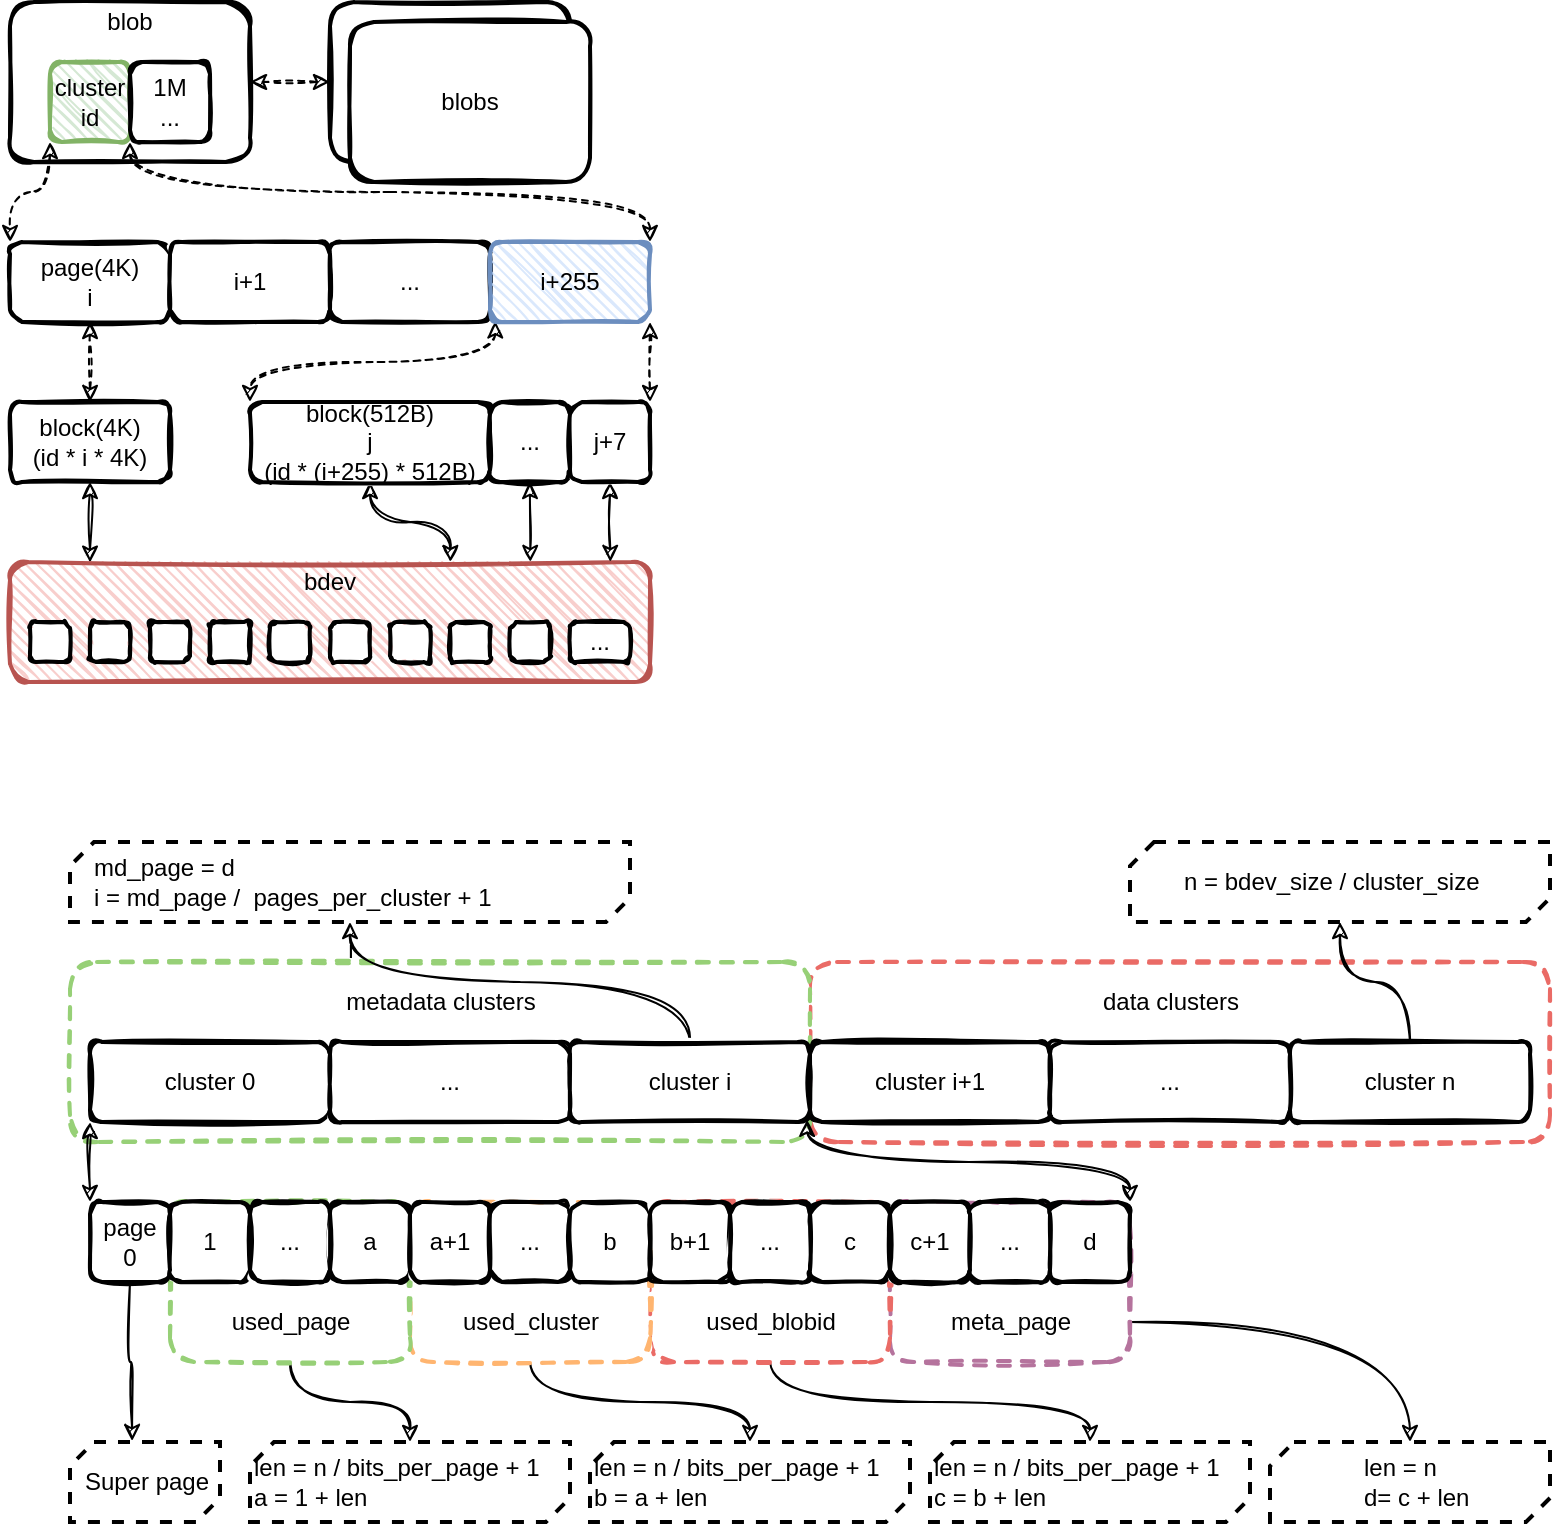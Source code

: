 <mxfile version="14.8.5" type="github" pages="3">
  <diagram id="HMUfEcPvsCLcHgVx3CYw" name="blobstore">
    <mxGraphModel dx="1185" dy="770" grid="1" gridSize="10" guides="1" tooltips="1" connect="1" arrows="1" fold="1" page="1" pageScale="1" pageWidth="827" pageHeight="1169" math="0" shadow="0">
      <root>
        <mxCell id="0" />
        <mxCell id="1" parent="0" />
        <mxCell id="Uh_ZIttiFILdBuIlEJJW-21" style="edgeStyle=orthogonalEdgeStyle;curved=1;rounded=0;sketch=1;orthogonalLoop=1;jettySize=auto;html=1;entryX=0.5;entryY=0;entryDx=0;entryDy=0;entryPerimeter=0;startArrow=none;startFill=0;exitX=1;exitY=0.75;exitDx=0;exitDy=0;" edge="1" parent="1" source="6Unt2uhk5CP6XBJUHgeK-4" target="Uh_ZIttiFILdBuIlEJJW-19">
          <mxGeometry relative="1" as="geometry" />
        </mxCell>
        <mxCell id="6Unt2uhk5CP6XBJUHgeK-4" value="" style="rounded=1;whiteSpace=wrap;html=1;strokeWidth=2;fillWeight=1;hachureGap=4;hachureAngle=45;sketch=1;dashed=1;strokeColor=#B5739D;" vertex="1" parent="1">
          <mxGeometry x="480" y="640" width="120" height="80" as="geometry" />
        </mxCell>
        <mxCell id="Uh_ZIttiFILdBuIlEJJW-18" style="edgeStyle=orthogonalEdgeStyle;curved=1;rounded=0;sketch=1;orthogonalLoop=1;jettySize=auto;html=1;entryX=0.5;entryY=0;entryDx=0;entryDy=0;entryPerimeter=0;startArrow=none;startFill=0;exitX=0.5;exitY=1;exitDx=0;exitDy=0;" edge="1" parent="1" source="6Unt2uhk5CP6XBJUHgeK-3" target="Uh_ZIttiFILdBuIlEJJW-16">
          <mxGeometry relative="1" as="geometry" />
        </mxCell>
        <mxCell id="6Unt2uhk5CP6XBJUHgeK-3" value="" style="rounded=1;whiteSpace=wrap;html=1;strokeWidth=2;fillWeight=1;hachureGap=4;hachureAngle=45;sketch=1;dashed=1;strokeColor=#EA6B66;" vertex="1" parent="1">
          <mxGeometry x="360" y="640" width="120" height="80" as="geometry" />
        </mxCell>
        <mxCell id="Uh_ZIttiFILdBuIlEJJW-15" style="edgeStyle=orthogonalEdgeStyle;curved=1;rounded=0;sketch=1;orthogonalLoop=1;jettySize=auto;html=1;entryX=0.5;entryY=0;entryDx=0;entryDy=0;entryPerimeter=0;startArrow=none;startFill=0;" edge="1" parent="1" source="6Unt2uhk5CP6XBJUHgeK-2" target="Uh_ZIttiFILdBuIlEJJW-13">
          <mxGeometry relative="1" as="geometry" />
        </mxCell>
        <mxCell id="6Unt2uhk5CP6XBJUHgeK-2" value="" style="rounded=1;whiteSpace=wrap;html=1;strokeWidth=2;fillWeight=1;hachureGap=4;hachureAngle=45;sketch=1;dashed=1;strokeColor=#FFB570;" vertex="1" parent="1">
          <mxGeometry x="240" y="640" width="120" height="80" as="geometry" />
        </mxCell>
        <mxCell id="Uh_ZIttiFILdBuIlEJJW-12" style="edgeStyle=orthogonalEdgeStyle;curved=1;rounded=0;sketch=1;orthogonalLoop=1;jettySize=auto;html=1;entryX=0.5;entryY=0;entryDx=0;entryDy=0;entryPerimeter=0;startArrow=none;startFill=0;" edge="1" parent="1" source="6Unt2uhk5CP6XBJUHgeK-1" target="Uh_ZIttiFILdBuIlEJJW-10">
          <mxGeometry relative="1" as="geometry" />
        </mxCell>
        <mxCell id="6Unt2uhk5CP6XBJUHgeK-1" value="" style="rounded=1;whiteSpace=wrap;html=1;strokeWidth=2;fillWeight=1;hachureGap=4;hachureAngle=45;sketch=1;dashed=1;strokeColor=#97D077;" vertex="1" parent="1">
          <mxGeometry x="120" y="640" width="120" height="80" as="geometry" />
        </mxCell>
        <mxCell id="L-JeNa4OgQUWgZ7uCy0m-9" value="" style="rounded=1;whiteSpace=wrap;html=1;strokeWidth=2;fillWeight=1;hachureGap=4;hachureAngle=45;sketch=1;dashed=1;strokeColor=#EA6B66;" vertex="1" parent="1">
          <mxGeometry x="440" y="520" width="370" height="90" as="geometry" />
        </mxCell>
        <mxCell id="L-JeNa4OgQUWgZ7uCy0m-8" value="" style="rounded=1;whiteSpace=wrap;html=1;strokeWidth=2;fillWeight=1;hachureGap=4;hachureAngle=45;sketch=1;dashed=1;strokeColor=#97D077;" vertex="1" parent="1">
          <mxGeometry x="70" y="520" width="370" height="90" as="geometry" />
        </mxCell>
        <mxCell id="opUjCVgP9MgVqrXwYfAH-7" style="edgeStyle=orthogonalEdgeStyle;curved=1;rounded=0;sketch=1;orthogonalLoop=1;jettySize=auto;html=1;entryX=0;entryY=0.5;entryDx=0;entryDy=0;dashed=1;startArrow=classic;startFill=1;" edge="1" parent="1" source="yjkvnuQAUtMfFMIKTsWW-1" target="opUjCVgP9MgVqrXwYfAH-2">
          <mxGeometry relative="1" as="geometry" />
        </mxCell>
        <mxCell id="yjkvnuQAUtMfFMIKTsWW-1" value="" style="rounded=1;whiteSpace=wrap;html=1;strokeWidth=2;fillWeight=4;hachureGap=8;hachureAngle=45;sketch=1;fillColor=#FFFFFF;" vertex="1" parent="1">
          <mxGeometry x="40" y="40" width="120" height="80" as="geometry" />
        </mxCell>
        <UserObject label="blob" placeholders="1" name="Variable" id="opUjCVgP9MgVqrXwYfAH-1">
          <mxCell style="text;html=1;strokeColor=none;fillColor=none;align=center;verticalAlign=middle;whiteSpace=wrap;overflow=hidden;fillWeight=1;hachureGap=4;" vertex="1" parent="1">
            <mxGeometry x="75" y="40" width="50" height="20" as="geometry" />
          </mxCell>
        </UserObject>
        <mxCell id="opUjCVgP9MgVqrXwYfAH-2" value="" style="rounded=1;whiteSpace=wrap;html=1;strokeWidth=2;fillWeight=4;hachureGap=8;hachureAngle=45;sketch=1;fillColor=#FFFFFF;" vertex="1" parent="1">
          <mxGeometry x="200" y="40" width="120" height="80" as="geometry" />
        </mxCell>
        <mxCell id="opUjCVgP9MgVqrXwYfAH-3" value="blobs" style="rounded=1;whiteSpace=wrap;html=1;strokeWidth=2;fillWeight=4;hachureGap=8;hachureAngle=45;sketch=1;fillColor=#FFFFFF;" vertex="1" parent="1">
          <mxGeometry x="210" y="50" width="120" height="80" as="geometry" />
        </mxCell>
        <mxCell id="opUjCVgP9MgVqrXwYfAH-14" style="edgeStyle=orthogonalEdgeStyle;curved=1;rounded=0;sketch=1;orthogonalLoop=1;jettySize=auto;html=1;exitX=0;exitY=1;exitDx=0;exitDy=0;entryX=0;entryY=0;entryDx=0;entryDy=0;dashed=1;startArrow=classic;startFill=1;" edge="1" parent="1" source="opUjCVgP9MgVqrXwYfAH-5" target="opUjCVgP9MgVqrXwYfAH-9">
          <mxGeometry relative="1" as="geometry" />
        </mxCell>
        <mxCell id="opUjCVgP9MgVqrXwYfAH-15" style="edgeStyle=orthogonalEdgeStyle;curved=1;rounded=0;sketch=1;orthogonalLoop=1;jettySize=auto;html=1;entryX=1;entryY=0;entryDx=0;entryDy=0;dashed=1;startArrow=classic;startFill=1;exitX=0;exitY=1;exitDx=0;exitDy=0;" edge="1" parent="1" source="opUjCVgP9MgVqrXwYfAH-6" target="opUjCVgP9MgVqrXwYfAH-13">
          <mxGeometry relative="1" as="geometry" />
        </mxCell>
        <mxCell id="opUjCVgP9MgVqrXwYfAH-5" value="cluster&lt;br&gt;id" style="rounded=1;whiteSpace=wrap;html=1;strokeWidth=2;fillWeight=1;hachureGap=4;hachureAngle=45;sketch=1;fillColor=#d5e8d4;strokeColor=#82b366;" vertex="1" parent="1">
          <mxGeometry x="60" y="70" width="40" height="40" as="geometry" />
        </mxCell>
        <mxCell id="opUjCVgP9MgVqrXwYfAH-6" value="1M&lt;br&gt;..." style="rounded=1;whiteSpace=wrap;html=1;strokeWidth=2;fillWeight=4;hachureGap=8;hachureAngle=45;sketch=1;fillColor=#FFFFFF;" vertex="1" parent="1">
          <mxGeometry x="100" y="70" width="40" height="40" as="geometry" />
        </mxCell>
        <mxCell id="opUjCVgP9MgVqrXwYfAH-17" style="edgeStyle=orthogonalEdgeStyle;curved=1;rounded=0;sketch=1;orthogonalLoop=1;jettySize=auto;html=1;entryX=0.5;entryY=0;entryDx=0;entryDy=0;dashed=1;startArrow=classic;startFill=1;" edge="1" parent="1" source="opUjCVgP9MgVqrXwYfAH-9" target="opUjCVgP9MgVqrXwYfAH-16">
          <mxGeometry relative="1" as="geometry" />
        </mxCell>
        <mxCell id="opUjCVgP9MgVqrXwYfAH-9" value="page(4K)&lt;br&gt;i" style="rounded=1;whiteSpace=wrap;html=1;strokeWidth=2;fillWeight=4;hachureGap=8;hachureAngle=45;sketch=1;fillColor=#FFFFFF;" vertex="1" parent="1">
          <mxGeometry x="40" y="160" width="80" height="40" as="geometry" />
        </mxCell>
        <mxCell id="opUjCVgP9MgVqrXwYfAH-11" value="i+1" style="rounded=1;whiteSpace=wrap;html=1;strokeWidth=2;fillWeight=4;hachureGap=8;hachureAngle=45;sketch=1;fillColor=#FFFFFF;" vertex="1" parent="1">
          <mxGeometry x="120" y="160" width="80" height="40" as="geometry" />
        </mxCell>
        <mxCell id="opUjCVgP9MgVqrXwYfAH-12" value="..." style="rounded=1;whiteSpace=wrap;html=1;strokeWidth=2;fillWeight=4;hachureGap=8;hachureAngle=45;sketch=1;fillColor=#FFFFFF;" vertex="1" parent="1">
          <mxGeometry x="200" y="160" width="80" height="40" as="geometry" />
        </mxCell>
        <mxCell id="opUjCVgP9MgVqrXwYfAH-43" style="edgeStyle=orthogonalEdgeStyle;curved=1;rounded=0;sketch=1;orthogonalLoop=1;jettySize=auto;html=1;entryX=0;entryY=0;entryDx=0;entryDy=0;startArrow=classic;startFill=1;exitX=0.033;exitY=0.992;exitDx=0;exitDy=0;exitPerimeter=0;dashed=1;" edge="1" parent="1" source="opUjCVgP9MgVqrXwYfAH-13" target="opUjCVgP9MgVqrXwYfAH-39">
          <mxGeometry relative="1" as="geometry" />
        </mxCell>
        <mxCell id="opUjCVgP9MgVqrXwYfAH-44" style="edgeStyle=orthogonalEdgeStyle;curved=1;rounded=0;sketch=1;orthogonalLoop=1;jettySize=auto;html=1;entryX=1;entryY=0;entryDx=0;entryDy=0;dashed=1;startArrow=classic;startFill=1;exitX=1;exitY=1;exitDx=0;exitDy=0;" edge="1" parent="1" source="opUjCVgP9MgVqrXwYfAH-13" target="opUjCVgP9MgVqrXwYfAH-42">
          <mxGeometry relative="1" as="geometry" />
        </mxCell>
        <mxCell id="opUjCVgP9MgVqrXwYfAH-13" value="i+255" style="rounded=1;whiteSpace=wrap;html=1;strokeWidth=2;fillWeight=1;hachureGap=4;hachureAngle=45;sketch=1;fillColor=#dae8fc;strokeColor=#6c8ebf;" vertex="1" parent="1">
          <mxGeometry x="280" y="160" width="80" height="40" as="geometry" />
        </mxCell>
        <mxCell id="opUjCVgP9MgVqrXwYfAH-38" style="edgeStyle=orthogonalEdgeStyle;curved=1;rounded=0;sketch=1;orthogonalLoop=1;jettySize=auto;html=1;entryX=0.125;entryY=0.006;entryDx=0;entryDy=0;entryPerimeter=0;startArrow=classic;startFill=1;" edge="1" parent="1" source="opUjCVgP9MgVqrXwYfAH-16" target="opUjCVgP9MgVqrXwYfAH-21">
          <mxGeometry relative="1" as="geometry" />
        </mxCell>
        <mxCell id="opUjCVgP9MgVqrXwYfAH-16" value="block(4K)&lt;br&gt;(id * i * 4K)" style="rounded=1;whiteSpace=wrap;html=1;strokeWidth=2;fillWeight=4;hachureGap=8;hachureAngle=45;sketch=1;fillColor=#FFFFFF;" vertex="1" parent="1">
          <mxGeometry x="40" y="240" width="80" height="40" as="geometry" />
        </mxCell>
        <mxCell id="opUjCVgP9MgVqrXwYfAH-21" value="" style="rounded=1;whiteSpace=wrap;html=1;strokeWidth=2;fillWeight=1;hachureGap=4;hachureAngle=45;sketch=1;fillColor=#f8cecc;strokeColor=#b85450;" vertex="1" parent="1">
          <mxGeometry x="40" y="320" width="320" height="60" as="geometry" />
        </mxCell>
        <mxCell id="opUjCVgP9MgVqrXwYfAH-22" value="" style="rounded=1;whiteSpace=wrap;html=1;strokeWidth=2;fillWeight=4;hachureGap=8;hachureAngle=45;sketch=1;fillColor=#FFFFFF;" vertex="1" parent="1">
          <mxGeometry x="50" y="350" width="20" height="20" as="geometry" />
        </mxCell>
        <mxCell id="opUjCVgP9MgVqrXwYfAH-28" value="" style="rounded=1;whiteSpace=wrap;html=1;strokeWidth=2;fillWeight=4;hachureGap=8;hachureAngle=45;sketch=1;fillColor=#FFFFFF;" vertex="1" parent="1">
          <mxGeometry x="80" y="350" width="20" height="20" as="geometry" />
        </mxCell>
        <mxCell id="opUjCVgP9MgVqrXwYfAH-29" value="" style="rounded=1;whiteSpace=wrap;html=1;strokeWidth=2;fillWeight=4;hachureGap=8;hachureAngle=45;sketch=1;fillColor=#FFFFFF;" vertex="1" parent="1">
          <mxGeometry x="110" y="350" width="20" height="20" as="geometry" />
        </mxCell>
        <mxCell id="opUjCVgP9MgVqrXwYfAH-30" value="" style="rounded=1;whiteSpace=wrap;html=1;strokeWidth=2;fillWeight=4;hachureGap=8;hachureAngle=45;sketch=1;fillColor=#FFFFFF;" vertex="1" parent="1">
          <mxGeometry x="140" y="350" width="20" height="20" as="geometry" />
        </mxCell>
        <mxCell id="opUjCVgP9MgVqrXwYfAH-31" value="" style="rounded=1;whiteSpace=wrap;html=1;strokeWidth=2;fillWeight=4;hachureGap=8;hachureAngle=45;sketch=1;fillColor=#FFFFFF;" vertex="1" parent="1">
          <mxGeometry x="170" y="350" width="20" height="20" as="geometry" />
        </mxCell>
        <mxCell id="opUjCVgP9MgVqrXwYfAH-32" value="" style="rounded=1;whiteSpace=wrap;html=1;strokeWidth=2;fillWeight=4;hachureGap=8;hachureAngle=45;sketch=1;fillColor=#FFFFFF;" vertex="1" parent="1">
          <mxGeometry x="200" y="350" width="20" height="20" as="geometry" />
        </mxCell>
        <mxCell id="opUjCVgP9MgVqrXwYfAH-33" value="" style="rounded=1;whiteSpace=wrap;html=1;strokeWidth=2;fillWeight=4;hachureGap=8;hachureAngle=45;sketch=1;fillColor=#FFFFFF;" vertex="1" parent="1">
          <mxGeometry x="230" y="350" width="20" height="20" as="geometry" />
        </mxCell>
        <mxCell id="opUjCVgP9MgVqrXwYfAH-34" value="" style="rounded=1;whiteSpace=wrap;html=1;strokeWidth=2;fillWeight=4;hachureGap=8;hachureAngle=45;sketch=1;fillColor=#FFFFFF;" vertex="1" parent="1">
          <mxGeometry x="260" y="350" width="20" height="20" as="geometry" />
        </mxCell>
        <mxCell id="opUjCVgP9MgVqrXwYfAH-35" value="" style="rounded=1;whiteSpace=wrap;html=1;strokeWidth=2;fillWeight=4;hachureGap=8;hachureAngle=45;sketch=1;fillColor=#FFFFFF;" vertex="1" parent="1">
          <mxGeometry x="290" y="350" width="20" height="20" as="geometry" />
        </mxCell>
        <mxCell id="opUjCVgP9MgVqrXwYfAH-36" value="..." style="rounded=1;whiteSpace=wrap;html=1;strokeWidth=2;fillWeight=4;hachureGap=8;hachureAngle=45;sketch=1;fillColor=#FFFFFF;" vertex="1" parent="1">
          <mxGeometry x="320" y="350" width="30" height="20" as="geometry" />
        </mxCell>
        <UserObject label="bdev" placeholders="1" name="Variable" id="opUjCVgP9MgVqrXwYfAH-37">
          <mxCell style="text;html=1;strokeColor=none;fillColor=none;align=center;verticalAlign=middle;whiteSpace=wrap;overflow=hidden;dashed=1;fillWeight=1;hachureGap=4;" vertex="1" parent="1">
            <mxGeometry x="160" y="320" width="80" height="20" as="geometry" />
          </mxCell>
        </UserObject>
        <mxCell id="opUjCVgP9MgVqrXwYfAH-45" style="edgeStyle=orthogonalEdgeStyle;curved=1;rounded=0;sketch=1;orthogonalLoop=1;jettySize=auto;html=1;entryX=0.688;entryY=0;entryDx=0;entryDy=0;entryPerimeter=0;startArrow=classic;startFill=1;" edge="1" parent="1" source="opUjCVgP9MgVqrXwYfAH-39" target="opUjCVgP9MgVqrXwYfAH-21">
          <mxGeometry relative="1" as="geometry" />
        </mxCell>
        <mxCell id="opUjCVgP9MgVqrXwYfAH-39" value="block(512B)&lt;br&gt;j&lt;br&gt;(id * (i+255) * 512B)" style="rounded=1;whiteSpace=wrap;html=1;strokeWidth=2;fillWeight=4;hachureGap=8;hachureAngle=45;sketch=1;fillColor=#FFFFFF;" vertex="1" parent="1">
          <mxGeometry x="160" y="240" width="120" height="40" as="geometry" />
        </mxCell>
        <mxCell id="opUjCVgP9MgVqrXwYfAH-46" style="edgeStyle=orthogonalEdgeStyle;curved=1;rounded=0;sketch=1;orthogonalLoop=1;jettySize=auto;html=1;entryX=0.813;entryY=0;entryDx=0;entryDy=0;entryPerimeter=0;startArrow=classic;startFill=1;" edge="1" parent="1" source="opUjCVgP9MgVqrXwYfAH-41" target="opUjCVgP9MgVqrXwYfAH-21">
          <mxGeometry relative="1" as="geometry" />
        </mxCell>
        <mxCell id="opUjCVgP9MgVqrXwYfAH-41" value="..." style="rounded=1;whiteSpace=wrap;html=1;strokeWidth=2;fillWeight=4;hachureGap=8;hachureAngle=45;sketch=1;fillColor=#FFFFFF;" vertex="1" parent="1">
          <mxGeometry x="280" y="240" width="40" height="40" as="geometry" />
        </mxCell>
        <mxCell id="opUjCVgP9MgVqrXwYfAH-47" style="edgeStyle=orthogonalEdgeStyle;curved=1;rounded=0;sketch=1;orthogonalLoop=1;jettySize=auto;html=1;entryX=0.938;entryY=0;entryDx=0;entryDy=0;entryPerimeter=0;startArrow=classic;startFill=1;" edge="1" parent="1" source="opUjCVgP9MgVqrXwYfAH-42" target="opUjCVgP9MgVqrXwYfAH-21">
          <mxGeometry relative="1" as="geometry" />
        </mxCell>
        <mxCell id="opUjCVgP9MgVqrXwYfAH-42" value="j+7" style="rounded=1;whiteSpace=wrap;html=1;strokeWidth=2;fillWeight=4;hachureGap=8;hachureAngle=45;sketch=1;fillColor=#FFFFFF;" vertex="1" parent="1">
          <mxGeometry x="320" y="240" width="40" height="40" as="geometry" />
        </mxCell>
        <mxCell id="L-JeNa4OgQUWgZ7uCy0m-1" value="cluster 0" style="rounded=1;whiteSpace=wrap;html=1;strokeWidth=2;fillWeight=1;hachureGap=4;hachureAngle=45;sketch=1;" vertex="1" parent="1">
          <mxGeometry x="80" y="560" width="120" height="40" as="geometry" />
        </mxCell>
        <mxCell id="L-JeNa4OgQUWgZ7uCy0m-2" value="..." style="rounded=1;whiteSpace=wrap;html=1;strokeWidth=2;fillWeight=1;hachureGap=4;hachureAngle=45;sketch=1;" vertex="1" parent="1">
          <mxGeometry x="200" y="560" width="120" height="40" as="geometry" />
        </mxCell>
        <mxCell id="Uh_ZIttiFILdBuIlEJJW-9" style="edgeStyle=orthogonalEdgeStyle;curved=1;rounded=0;sketch=1;orthogonalLoop=1;jettySize=auto;html=1;entryX=0.414;entryY=-0.011;entryDx=0;entryDy=0;entryPerimeter=0;startArrow=none;startFill=0;" edge="1" parent="1" source="L-JeNa4OgQUWgZ7uCy0m-3" target="Uh_ZIttiFILdBuIlEJJW-7">
          <mxGeometry relative="1" as="geometry" />
        </mxCell>
        <mxCell id="L-JeNa4OgQUWgZ7uCy0m-3" value="page&lt;br&gt;0" style="rounded=1;whiteSpace=wrap;html=1;strokeWidth=2;fillWeight=1;hachureGap=4;hachureAngle=45;sketch=1;" vertex="1" parent="1">
          <mxGeometry x="80" y="640" width="40" height="40" as="geometry" />
        </mxCell>
        <mxCell id="Uh_ZIttiFILdBuIlEJJW-3" style="edgeStyle=orthogonalEdgeStyle;curved=1;rounded=0;sketch=1;orthogonalLoop=1;jettySize=auto;html=1;entryX=0.5;entryY=1;entryDx=0;entryDy=0;entryPerimeter=0;startArrow=none;startFill=0;" edge="1" parent="1" source="L-JeNa4OgQUWgZ7uCy0m-4" target="Uh_ZIttiFILdBuIlEJJW-1">
          <mxGeometry relative="1" as="geometry" />
        </mxCell>
        <mxCell id="L-JeNa4OgQUWgZ7uCy0m-4" value="cluster i" style="rounded=1;whiteSpace=wrap;html=1;strokeWidth=2;fillWeight=1;hachureGap=4;hachureAngle=45;sketch=1;" vertex="1" parent="1">
          <mxGeometry x="320" y="560" width="120" height="40" as="geometry" />
        </mxCell>
        <mxCell id="L-JeNa4OgQUWgZ7uCy0m-25" style="edgeStyle=orthogonalEdgeStyle;curved=1;rounded=0;sketch=1;orthogonalLoop=1;jettySize=auto;html=1;exitX=0.988;exitY=0.972;exitDx=0;exitDy=0;entryX=1;entryY=0;entryDx=0;entryDy=0;startArrow=classic;startFill=1;exitPerimeter=0;" edge="1" parent="1" source="L-JeNa4OgQUWgZ7uCy0m-4" target="6Unt2uhk5CP6XBJUHgeK-10">
          <mxGeometry relative="1" as="geometry">
            <Array as="points">
              <mxPoint x="439" y="620" />
              <mxPoint x="600" y="620" />
            </Array>
          </mxGeometry>
        </mxCell>
        <mxCell id="L-JeNa4OgQUWgZ7uCy0m-5" value="cluster i+1" style="rounded=1;whiteSpace=wrap;html=1;strokeWidth=2;fillWeight=1;hachureGap=4;hachureAngle=45;sketch=1;" vertex="1" parent="1">
          <mxGeometry x="440" y="560" width="120" height="40" as="geometry" />
        </mxCell>
        <mxCell id="L-JeNa4OgQUWgZ7uCy0m-6" value="..." style="rounded=1;whiteSpace=wrap;html=1;strokeWidth=2;fillWeight=1;hachureGap=4;hachureAngle=45;sketch=1;" vertex="1" parent="1">
          <mxGeometry x="560" y="560" width="120" height="40" as="geometry" />
        </mxCell>
        <mxCell id="Uh_ZIttiFILdBuIlEJJW-4" style="edgeStyle=orthogonalEdgeStyle;curved=1;rounded=0;sketch=1;orthogonalLoop=1;jettySize=auto;html=1;entryX=0.5;entryY=1;entryDx=0;entryDy=0;entryPerimeter=0;startArrow=none;startFill=0;" edge="1" parent="1" source="L-JeNa4OgQUWgZ7uCy0m-7" target="Uh_ZIttiFILdBuIlEJJW-2">
          <mxGeometry relative="1" as="geometry" />
        </mxCell>
        <mxCell id="L-JeNa4OgQUWgZ7uCy0m-7" value="cluster n" style="rounded=1;whiteSpace=wrap;html=1;strokeWidth=2;fillWeight=1;hachureGap=4;hachureAngle=45;sketch=1;" vertex="1" parent="1">
          <mxGeometry x="680" y="560" width="120" height="40" as="geometry" />
        </mxCell>
        <mxCell id="L-JeNa4OgQUWgZ7uCy0m-11" style="edgeStyle=orthogonalEdgeStyle;curved=1;rounded=0;sketch=1;orthogonalLoop=1;jettySize=auto;html=1;exitX=0;exitY=1;exitDx=0;exitDy=0;entryX=0;entryY=0;entryDx=0;entryDy=0;startArrow=classic;startFill=1;" edge="1" parent="1" source="L-JeNa4OgQUWgZ7uCy0m-1" target="L-JeNa4OgQUWgZ7uCy0m-3">
          <mxGeometry relative="1" as="geometry" />
        </mxCell>
        <mxCell id="L-JeNa4OgQUWgZ7uCy0m-12" value="metadata clusters" style="text;html=1;align=center;verticalAlign=middle;resizable=0;points=[];autosize=1;strokeColor=none;" vertex="1" parent="1">
          <mxGeometry x="200" y="530" width="110" height="20" as="geometry" />
        </mxCell>
        <mxCell id="L-JeNa4OgQUWgZ7uCy0m-13" value="data clusters" style="text;html=1;align=center;verticalAlign=middle;resizable=0;points=[];autosize=1;strokeColor=none;" vertex="1" parent="1">
          <mxGeometry x="580" y="530" width="80" height="20" as="geometry" />
        </mxCell>
        <mxCell id="L-JeNa4OgQUWgZ7uCy0m-14" value="1" style="rounded=1;whiteSpace=wrap;html=1;strokeWidth=2;fillWeight=1;hachureGap=4;hachureAngle=45;sketch=1;" vertex="1" parent="1">
          <mxGeometry x="120" y="640" width="40" height="40" as="geometry" />
        </mxCell>
        <mxCell id="L-JeNa4OgQUWgZ7uCy0m-15" value="..." style="rounded=1;whiteSpace=wrap;html=1;strokeWidth=2;fillWeight=1;hachureGap=4;hachureAngle=45;sketch=1;" vertex="1" parent="1">
          <mxGeometry x="160" y="640" width="40" height="40" as="geometry" />
        </mxCell>
        <mxCell id="L-JeNa4OgQUWgZ7uCy0m-16" value="a" style="rounded=1;whiteSpace=wrap;html=1;strokeWidth=2;fillWeight=1;hachureGap=4;hachureAngle=45;sketch=1;" vertex="1" parent="1">
          <mxGeometry x="200" y="640" width="40" height="40" as="geometry" />
        </mxCell>
        <mxCell id="L-JeNa4OgQUWgZ7uCy0m-17" value="a+1" style="rounded=1;whiteSpace=wrap;html=1;strokeWidth=2;fillWeight=1;hachureGap=4;hachureAngle=45;sketch=1;" vertex="1" parent="1">
          <mxGeometry x="240" y="640" width="40" height="40" as="geometry" />
        </mxCell>
        <mxCell id="L-JeNa4OgQUWgZ7uCy0m-18" value="..." style="rounded=1;whiteSpace=wrap;html=1;strokeWidth=2;fillWeight=1;hachureGap=4;hachureAngle=45;sketch=1;" vertex="1" parent="1">
          <mxGeometry x="280" y="640" width="40" height="40" as="geometry" />
        </mxCell>
        <mxCell id="L-JeNa4OgQUWgZ7uCy0m-19" value="b" style="rounded=1;whiteSpace=wrap;html=1;strokeWidth=2;fillWeight=1;hachureGap=4;hachureAngle=45;sketch=1;" vertex="1" parent="1">
          <mxGeometry x="320" y="640" width="40" height="40" as="geometry" />
        </mxCell>
        <mxCell id="L-JeNa4OgQUWgZ7uCy0m-20" value="b+1" style="rounded=1;whiteSpace=wrap;html=1;strokeWidth=2;fillWeight=1;hachureGap=4;hachureAngle=45;sketch=1;" vertex="1" parent="1">
          <mxGeometry x="360" y="640" width="40" height="40" as="geometry" />
        </mxCell>
        <mxCell id="L-JeNa4OgQUWgZ7uCy0m-21" value="..." style="rounded=1;whiteSpace=wrap;html=1;strokeWidth=2;fillWeight=1;hachureGap=4;hachureAngle=45;sketch=1;" vertex="1" parent="1">
          <mxGeometry x="400" y="640" width="40" height="40" as="geometry" />
        </mxCell>
        <mxCell id="L-JeNa4OgQUWgZ7uCy0m-22" value="c" style="rounded=1;whiteSpace=wrap;html=1;strokeWidth=2;fillWeight=1;hachureGap=4;hachureAngle=45;sketch=1;" vertex="1" parent="1">
          <mxGeometry x="440" y="640" width="40" height="40" as="geometry" />
        </mxCell>
        <mxCell id="L-JeNa4OgQUWgZ7uCy0m-23" value="c+1" style="rounded=1;whiteSpace=wrap;html=1;strokeWidth=2;fillWeight=1;hachureGap=4;hachureAngle=45;sketch=1;" vertex="1" parent="1">
          <mxGeometry x="480" y="640" width="40" height="40" as="geometry" />
        </mxCell>
        <mxCell id="L-JeNa4OgQUWgZ7uCy0m-24" value="..." style="rounded=1;whiteSpace=wrap;html=1;strokeWidth=2;fillWeight=1;hachureGap=4;hachureAngle=45;sketch=1;" vertex="1" parent="1">
          <mxGeometry x="520" y="640" width="40" height="40" as="geometry" />
        </mxCell>
        <mxCell id="6Unt2uhk5CP6XBJUHgeK-5" value="used_page" style="text;html=1;align=center;verticalAlign=middle;resizable=0;points=[];autosize=1;strokeColor=none;" vertex="1" parent="1">
          <mxGeometry x="145" y="690" width="70" height="20" as="geometry" />
        </mxCell>
        <mxCell id="6Unt2uhk5CP6XBJUHgeK-6" value="used_cluster" style="text;html=1;align=center;verticalAlign=middle;resizable=0;points=[];autosize=1;strokeColor=none;" vertex="1" parent="1">
          <mxGeometry x="260" y="690" width="80" height="20" as="geometry" />
        </mxCell>
        <mxCell id="6Unt2uhk5CP6XBJUHgeK-8" value="used_blobid" style="text;html=1;align=center;verticalAlign=middle;resizable=0;points=[];autosize=1;strokeColor=none;" vertex="1" parent="1">
          <mxGeometry x="380" y="690" width="80" height="20" as="geometry" />
        </mxCell>
        <mxCell id="6Unt2uhk5CP6XBJUHgeK-9" value="meta_page" style="text;html=1;align=center;verticalAlign=middle;resizable=0;points=[];autosize=1;strokeColor=none;" vertex="1" parent="1">
          <mxGeometry x="500" y="690" width="80" height="20" as="geometry" />
        </mxCell>
        <mxCell id="6Unt2uhk5CP6XBJUHgeK-10" value="d" style="rounded=1;whiteSpace=wrap;html=1;strokeWidth=2;fillWeight=1;hachureGap=4;hachureAngle=45;sketch=1;" vertex="1" parent="1">
          <mxGeometry x="560" y="640" width="40" height="40" as="geometry" />
        </mxCell>
        <mxCell id="Uh_ZIttiFILdBuIlEJJW-1" value="i" style="verticalLabelPosition=bottom;verticalAlign=top;html=1;shape=mxgraph.basic.diag_snip_rect;dx=6;dashed=1;fillWeight=1;hachureGap=4;fillColor=#FFFFFF;strokeWidth=2;" vertex="1" parent="1">
          <mxGeometry x="70" y="460" width="280" height="40" as="geometry" />
        </mxCell>
        <mxCell id="Uh_ZIttiFILdBuIlEJJW-2" value="" style="verticalLabelPosition=bottom;verticalAlign=top;html=1;shape=mxgraph.basic.diag_snip_rect;dx=6;dashed=1;fillWeight=1;hachureGap=4;fillColor=#FFFFFF;strokeWidth=2;" vertex="1" parent="1">
          <mxGeometry x="600" y="460" width="210" height="40" as="geometry" />
        </mxCell>
        <mxCell id="Uh_ZIttiFILdBuIlEJJW-5" value="md_page = d&lt;br&gt;i = md_page /&amp;nbsp; pages_per_cluster + 1" style="text;html=1;align=left;verticalAlign=middle;resizable=0;points=[];autosize=1;strokeColor=none;" vertex="1" parent="1">
          <mxGeometry x="80" y="465" width="210" height="30" as="geometry" />
        </mxCell>
        <mxCell id="Uh_ZIttiFILdBuIlEJJW-6" value="n = bdev_size / cluster_size" style="text;html=1;align=left;verticalAlign=middle;resizable=0;points=[];autosize=1;strokeColor=none;" vertex="1" parent="1">
          <mxGeometry x="625" y="470" width="160" height="20" as="geometry" />
        </mxCell>
        <mxCell id="Uh_ZIttiFILdBuIlEJJW-7" value="" style="verticalLabelPosition=bottom;verticalAlign=top;html=1;shape=mxgraph.basic.diag_snip_rect;dx=6;dashed=1;fillWeight=1;hachureGap=4;fillColor=#FFFFFF;strokeWidth=2;" vertex="1" parent="1">
          <mxGeometry x="70" y="760" width="75" height="40" as="geometry" />
        </mxCell>
        <mxCell id="Uh_ZIttiFILdBuIlEJJW-8" value="Super page" style="text;html=1;align=center;verticalAlign=middle;resizable=0;points=[];autosize=1;strokeColor=none;" vertex="1" parent="1">
          <mxGeometry x="67.5" y="770" width="80" height="20" as="geometry" />
        </mxCell>
        <mxCell id="Uh_ZIttiFILdBuIlEJJW-10" value="" style="verticalLabelPosition=bottom;verticalAlign=top;html=1;shape=mxgraph.basic.diag_snip_rect;dx=6;dashed=1;fillWeight=1;hachureGap=4;fillColor=#FFFFFF;strokeWidth=2;" vertex="1" parent="1">
          <mxGeometry x="160" y="760" width="160" height="40" as="geometry" />
        </mxCell>
        <mxCell id="Uh_ZIttiFILdBuIlEJJW-11" value="len = n / bits_per_page + 1&lt;br&gt;a = 1 + len" style="text;html=1;align=left;verticalAlign=middle;resizable=0;points=[];autosize=1;strokeColor=none;" vertex="1" parent="1">
          <mxGeometry x="160" y="765" width="160" height="30" as="geometry" />
        </mxCell>
        <mxCell id="Uh_ZIttiFILdBuIlEJJW-13" value="" style="verticalLabelPosition=bottom;verticalAlign=top;html=1;shape=mxgraph.basic.diag_snip_rect;dx=6;dashed=1;fillWeight=1;hachureGap=4;fillColor=#FFFFFF;strokeWidth=2;" vertex="1" parent="1">
          <mxGeometry x="330" y="760" width="160" height="40" as="geometry" />
        </mxCell>
        <mxCell id="Uh_ZIttiFILdBuIlEJJW-14" value="len = n / bits_per_page + 1&lt;br&gt;b = a + len" style="text;html=1;align=left;verticalAlign=middle;resizable=0;points=[];autosize=1;strokeColor=none;" vertex="1" parent="1">
          <mxGeometry x="330" y="765" width="160" height="30" as="geometry" />
        </mxCell>
        <mxCell id="Uh_ZIttiFILdBuIlEJJW-16" value="" style="verticalLabelPosition=bottom;verticalAlign=top;html=1;shape=mxgraph.basic.diag_snip_rect;dx=6;dashed=1;fillWeight=1;hachureGap=4;fillColor=#FFFFFF;strokeWidth=2;" vertex="1" parent="1">
          <mxGeometry x="500" y="760" width="160" height="40" as="geometry" />
        </mxCell>
        <mxCell id="Uh_ZIttiFILdBuIlEJJW-17" value="len = n / bits_per_page + 1&lt;br&gt;c = b + len" style="text;html=1;align=left;verticalAlign=middle;resizable=0;points=[];autosize=1;strokeColor=none;" vertex="1" parent="1">
          <mxGeometry x="500" y="765" width="160" height="30" as="geometry" />
        </mxCell>
        <mxCell id="Uh_ZIttiFILdBuIlEJJW-19" value="" style="verticalLabelPosition=bottom;verticalAlign=top;html=1;shape=mxgraph.basic.diag_snip_rect;dx=6;dashed=1;fillWeight=1;hachureGap=4;fillColor=#FFFFFF;strokeWidth=2;" vertex="1" parent="1">
          <mxGeometry x="670" y="760" width="140" height="40" as="geometry" />
        </mxCell>
        <mxCell id="Uh_ZIttiFILdBuIlEJJW-20" value="len = n&lt;br&gt;d= c + len" style="text;html=1;align=left;verticalAlign=middle;resizable=0;points=[];autosize=1;strokeColor=none;" vertex="1" parent="1">
          <mxGeometry x="715" y="765" width="70" height="30" as="geometry" />
        </mxCell>
      </root>
    </mxGraphModel>
  </diagram>
  <diagram id="tnvw_iK9Qhco73b2E2sq" name="blobstore_create">
    <mxGraphModel dx="981" dy="637" grid="1" gridSize="10" guides="1" tooltips="1" connect="1" arrows="1" fold="1" page="1" pageScale="1" pageWidth="827" pageHeight="1169" math="0" shadow="0">
      <root>
        <mxCell id="c7zrl2oEoFyaDzueyGwf-0" />
        <mxCell id="c7zrl2oEoFyaDzueyGwf-1" parent="c7zrl2oEoFyaDzueyGwf-0" />
        <mxCell id="gT0azRC-j18u4p-eV2v2-0" style="edgeStyle=orthogonalEdgeStyle;curved=1;rounded=0;sketch=1;orthogonalLoop=1;jettySize=auto;html=1;dashed=1;" edge="1" parent="c7zrl2oEoFyaDzueyGwf-1" source="gT0azRC-j18u4p-eV2v2-1" target="gT0azRC-j18u4p-eV2v2-2">
          <mxGeometry relative="1" as="geometry" />
        </mxCell>
        <mxCell id="gT0azRC-j18u4p-eV2v2-1" value="spdk_bs_init" style="rounded=1;whiteSpace=wrap;html=1;strokeWidth=2;fillWeight=4;hachureGap=8;hachureAngle=45;sketch=1;fillColor=#FFFFFF;" vertex="1" parent="c7zrl2oEoFyaDzueyGwf-1">
          <mxGeometry x="40" y="40" width="120" height="40" as="geometry" />
        </mxCell>
        <mxCell id="nCfE-EQ4oqrzSV4GnRSf-2" style="edgeStyle=orthogonalEdgeStyle;curved=1;rounded=0;sketch=1;orthogonalLoop=1;jettySize=auto;html=1;entryX=0.5;entryY=0;entryDx=0;entryDy=0;startArrow=none;startFill=0;" edge="1" parent="c7zrl2oEoFyaDzueyGwf-1" source="gT0azRC-j18u4p-eV2v2-2" target="nCfE-EQ4oqrzSV4GnRSf-0">
          <mxGeometry relative="1" as="geometry" />
        </mxCell>
        <mxCell id="gT0azRC-j18u4p-eV2v2-2" value="spdk_bs_opts_init" style="rounded=1;whiteSpace=wrap;html=1;strokeWidth=2;fillWeight=4;hachureGap=8;hachureAngle=45;sketch=1;fillColor=#FFFFFF;" vertex="1" parent="c7zrl2oEoFyaDzueyGwf-1">
          <mxGeometry x="200" y="40" width="120" height="40" as="geometry" />
        </mxCell>
        <mxCell id="nCfE-EQ4oqrzSV4GnRSf-3" style="edgeStyle=orthogonalEdgeStyle;curved=1;rounded=0;sketch=1;orthogonalLoop=1;jettySize=auto;html=1;startArrow=none;startFill=0;" edge="1" parent="c7zrl2oEoFyaDzueyGwf-1" source="nCfE-EQ4oqrzSV4GnRSf-0" target="nCfE-EQ4oqrzSV4GnRSf-1">
          <mxGeometry relative="1" as="geometry" />
        </mxCell>
        <mxCell id="nCfE-EQ4oqrzSV4GnRSf-0" value="bs_opts_verify" style="rounded=1;whiteSpace=wrap;html=1;strokeWidth=2;fillWeight=4;hachureGap=8;hachureAngle=45;sketch=1;fillColor=#FFFFFF;" vertex="1" parent="c7zrl2oEoFyaDzueyGwf-1">
          <mxGeometry x="200" y="100" width="120" height="40" as="geometry" />
        </mxCell>
        <mxCell id="nCfE-EQ4oqrzSV4GnRSf-7" style="edgeStyle=orthogonalEdgeStyle;curved=1;rounded=0;sketch=1;orthogonalLoop=1;jettySize=auto;html=1;entryX=0.5;entryY=0;entryDx=0;entryDy=0;startArrow=none;startFill=0;" edge="1" parent="c7zrl2oEoFyaDzueyGwf-1" source="nCfE-EQ4oqrzSV4GnRSf-1" target="nCfE-EQ4oqrzSV4GnRSf-4">
          <mxGeometry relative="1" as="geometry" />
        </mxCell>
        <mxCell id="nCfE-EQ4oqrzSV4GnRSf-1" value="bs_alloc" style="rounded=1;whiteSpace=wrap;html=1;strokeWidth=2;fillWeight=4;hachureGap=8;hachureAngle=45;sketch=1;fillColor=#FFFFFF;" vertex="1" parent="c7zrl2oEoFyaDzueyGwf-1">
          <mxGeometry x="200" y="160" width="120" height="40" as="geometry" />
        </mxCell>
        <mxCell id="nCfE-EQ4oqrzSV4GnRSf-8" style="edgeStyle=orthogonalEdgeStyle;curved=1;rounded=0;sketch=1;orthogonalLoop=1;jettySize=auto;html=1;entryX=0.5;entryY=0;entryDx=0;entryDy=0;startArrow=none;startFill=0;" edge="1" parent="c7zrl2oEoFyaDzueyGwf-1" source="nCfE-EQ4oqrzSV4GnRSf-4" target="nCfE-EQ4oqrzSV4GnRSf-5">
          <mxGeometry relative="1" as="geometry" />
        </mxCell>
        <mxCell id="nCfE-EQ4oqrzSV4GnRSf-4" value="spdk_bit_array_resize&lt;br&gt;bs-&amp;gt;used_md_pages" style="rounded=1;whiteSpace=wrap;html=1;strokeWidth=2;fillWeight=4;hachureGap=8;hachureAngle=45;sketch=1;fillColor=#FFFFFF;" vertex="1" parent="c7zrl2oEoFyaDzueyGwf-1">
          <mxGeometry x="200" y="220" width="120" height="40" as="geometry" />
        </mxCell>
        <mxCell id="nCfE-EQ4oqrzSV4GnRSf-9" style="edgeStyle=orthogonalEdgeStyle;curved=1;rounded=0;sketch=1;orthogonalLoop=1;jettySize=auto;html=1;entryX=0.5;entryY=0;entryDx=0;entryDy=0;startArrow=none;startFill=0;" edge="1" parent="c7zrl2oEoFyaDzueyGwf-1" source="nCfE-EQ4oqrzSV4GnRSf-5" target="nCfE-EQ4oqrzSV4GnRSf-6">
          <mxGeometry relative="1" as="geometry" />
        </mxCell>
        <mxCell id="nCfE-EQ4oqrzSV4GnRSf-5" value="spdk_bit_array_resize&lt;br&gt;bs-&amp;gt;used_blobids" style="rounded=1;whiteSpace=wrap;html=1;strokeWidth=2;fillWeight=4;hachureGap=8;hachureAngle=45;sketch=1;fillColor=#FFFFFF;" vertex="1" parent="c7zrl2oEoFyaDzueyGwf-1">
          <mxGeometry x="200" y="280" width="120" height="40" as="geometry" />
        </mxCell>
        <mxCell id="nEEXzRYHc8vZsQ-m3rNL-6" style="edgeStyle=orthogonalEdgeStyle;curved=1;rounded=0;sketch=1;orthogonalLoop=1;jettySize=auto;html=1;entryX=0.5;entryY=0;entryDx=0;entryDy=0;startArrow=none;startFill=0;" edge="1" parent="c7zrl2oEoFyaDzueyGwf-1" source="nCfE-EQ4oqrzSV4GnRSf-6" target="nEEXzRYHc8vZsQ-m3rNL-0">
          <mxGeometry relative="1" as="geometry" />
        </mxCell>
        <mxCell id="nCfE-EQ4oqrzSV4GnRSf-6" value="spdk_bit_array_resize&lt;br&gt;bs-&amp;gt;open_blobids" style="rounded=1;whiteSpace=wrap;html=1;strokeWidth=2;fillWeight=4;hachureGap=8;hachureAngle=45;sketch=1;fillColor=#FFFFFF;" vertex="1" parent="c7zrl2oEoFyaDzueyGwf-1">
          <mxGeometry x="200" y="340" width="120" height="40" as="geometry" />
        </mxCell>
        <mxCell id="nEEXzRYHc8vZsQ-m3rNL-4" style="edgeStyle=orthogonalEdgeStyle;curved=1;rounded=0;sketch=1;orthogonalLoop=1;jettySize=auto;html=1;entryX=0.5;entryY=0;entryDx=0;entryDy=0;startArrow=none;startFill=0;" edge="1" parent="c7zrl2oEoFyaDzueyGwf-1" source="nEEXzRYHc8vZsQ-m3rNL-0" target="nEEXzRYHc8vZsQ-m3rNL-1">
          <mxGeometry relative="1" as="geometry" />
        </mxCell>
        <mxCell id="nEEXzRYHc8vZsQ-m3rNL-0" value="used_page" style="rounded=1;whiteSpace=wrap;html=1;strokeWidth=2;fillWeight=4;hachureGap=8;hachureAngle=45;sketch=1;fillColor=#FFFFFF;" vertex="1" parent="c7zrl2oEoFyaDzueyGwf-1">
          <mxGeometry x="200" y="400" width="120" height="40" as="geometry" />
        </mxCell>
        <mxCell id="nEEXzRYHc8vZsQ-m3rNL-5" style="edgeStyle=orthogonalEdgeStyle;curved=1;rounded=0;sketch=1;orthogonalLoop=1;jettySize=auto;html=1;entryX=0.5;entryY=0;entryDx=0;entryDy=0;startArrow=none;startFill=0;" edge="1" parent="c7zrl2oEoFyaDzueyGwf-1" source="nEEXzRYHc8vZsQ-m3rNL-1" target="nEEXzRYHc8vZsQ-m3rNL-2">
          <mxGeometry relative="1" as="geometry" />
        </mxCell>
        <mxCell id="nEEXzRYHc8vZsQ-m3rNL-1" value="used_cluster" style="rounded=1;whiteSpace=wrap;html=1;strokeWidth=2;fillWeight=4;hachureGap=8;hachureAngle=45;sketch=1;fillColor=#FFFFFF;" vertex="1" parent="c7zrl2oEoFyaDzueyGwf-1">
          <mxGeometry x="200" y="460" width="120" height="40" as="geometry" />
        </mxCell>
        <mxCell id="nEEXzRYHc8vZsQ-m3rNL-10" style="edgeStyle=orthogonalEdgeStyle;curved=1;rounded=0;sketch=1;orthogonalLoop=1;jettySize=auto;html=1;entryX=0.5;entryY=0;entryDx=0;entryDy=0;startArrow=none;startFill=0;" edge="1" parent="c7zrl2oEoFyaDzueyGwf-1" source="nEEXzRYHc8vZsQ-m3rNL-2" target="nEEXzRYHc8vZsQ-m3rNL-7">
          <mxGeometry relative="1" as="geometry" />
        </mxCell>
        <mxCell id="nEEXzRYHc8vZsQ-m3rNL-2" value="used_blobid" style="rounded=1;whiteSpace=wrap;html=1;strokeWidth=2;fillWeight=4;hachureGap=8;hachureAngle=45;sketch=1;fillColor=#FFFFFF;" vertex="1" parent="c7zrl2oEoFyaDzueyGwf-1">
          <mxGeometry x="200" y="520" width="120" height="40" as="geometry" />
        </mxCell>
        <mxCell id="nEEXzRYHc8vZsQ-m3rNL-11" style="edgeStyle=orthogonalEdgeStyle;curved=1;rounded=0;sketch=1;orthogonalLoop=1;jettySize=auto;html=1;entryX=0.5;entryY=0;entryDx=0;entryDy=0;startArrow=none;startFill=0;" edge="1" parent="c7zrl2oEoFyaDzueyGwf-1" source="nEEXzRYHc8vZsQ-m3rNL-7" target="nEEXzRYHc8vZsQ-m3rNL-8">
          <mxGeometry relative="1" as="geometry" />
        </mxCell>
        <mxCell id="nEEXzRYHc8vZsQ-m3rNL-7" value="bs_sequence_start" style="rounded=1;whiteSpace=wrap;html=1;strokeWidth=2;fillWeight=4;hachureGap=8;hachureAngle=45;sketch=1;fillColor=#FFFFFF;" vertex="1" parent="c7zrl2oEoFyaDzueyGwf-1">
          <mxGeometry x="200" y="580" width="120" height="40" as="geometry" />
        </mxCell>
        <mxCell id="nEEXzRYHc8vZsQ-m3rNL-12" style="edgeStyle=orthogonalEdgeStyle;curved=1;rounded=0;sketch=1;orthogonalLoop=1;jettySize=auto;html=1;entryX=0.5;entryY=0;entryDx=0;entryDy=0;startArrow=none;startFill=0;" edge="1" parent="c7zrl2oEoFyaDzueyGwf-1" source="nEEXzRYHc8vZsQ-m3rNL-8" target="nEEXzRYHc8vZsQ-m3rNL-9">
          <mxGeometry relative="1" as="geometry" />
        </mxCell>
        <mxCell id="nEEXzRYHc8vZsQ-m3rNL-8" value="bs_sequence_to_batch" style="rounded=1;whiteSpace=wrap;html=1;strokeWidth=2;fillWeight=4;hachureGap=8;hachureAngle=45;sketch=1;fillColor=#FFFFFF;" vertex="1" parent="c7zrl2oEoFyaDzueyGwf-1">
          <mxGeometry x="200" y="640" width="120" height="40" as="geometry" />
        </mxCell>
        <mxCell id="nEEXzRYHc8vZsQ-m3rNL-9" value="bs_batch_write_&lt;br&gt;zeroes_dev" style="rounded=1;whiteSpace=wrap;html=1;strokeWidth=2;fillWeight=4;hachureGap=8;hachureAngle=45;sketch=1;fillColor=#FFFFFF;" vertex="1" parent="c7zrl2oEoFyaDzueyGwf-1">
          <mxGeometry x="200" y="700" width="120" height="40" as="geometry" />
        </mxCell>
      </root>
    </mxGraphModel>
  </diagram>
  <diagram id="5hm3U9hjmPRmfpAsOI34" name="blobstore_io">
    <mxGraphModel dx="813" dy="528" grid="1" gridSize="10" guides="1" tooltips="1" connect="1" arrows="1" fold="1" page="1" pageScale="1" pageWidth="827" pageHeight="1169" math="0" shadow="0">
      <root>
        <mxCell id="mbzQwVN3vlLNx5ZGX1TV-0" />
        <mxCell id="mbzQwVN3vlLNx5ZGX1TV-1" parent="mbzQwVN3vlLNx5ZGX1TV-0" />
        <mxCell id="XRnUVAyQcjOSUDLAM6YQ-0" style="edgeStyle=orthogonalEdgeStyle;curved=1;rounded=0;sketch=1;orthogonalLoop=1;jettySize=auto;html=1;entryX=0.5;entryY=0;entryDx=0;entryDy=0;dashed=1;" edge="1" parent="mbzQwVN3vlLNx5ZGX1TV-1" source="XRnUVAyQcjOSUDLAM6YQ-1" target="XRnUVAyQcjOSUDLAM6YQ-2">
          <mxGeometry relative="1" as="geometry" />
        </mxCell>
        <mxCell id="XRnUVAyQcjOSUDLAM6YQ-1" value="spdk_bs_init" style="rounded=1;whiteSpace=wrap;html=1;strokeWidth=2;fillWeight=4;hachureGap=8;hachureAngle=45;sketch=1;fillColor=#FFFFFF;" vertex="1" parent="mbzQwVN3vlLNx5ZGX1TV-1">
          <mxGeometry x="40" y="40" width="120" height="40" as="geometry" />
        </mxCell>
        <mxCell id="XRnUVAyQcjOSUDLAM6YQ-2" value="spdk_bs_init" style="rounded=1;whiteSpace=wrap;html=1;strokeWidth=2;fillWeight=4;hachureGap=8;hachureAngle=45;sketch=1;fillColor=#FFFFFF;" vertex="1" parent="mbzQwVN3vlLNx5ZGX1TV-1">
          <mxGeometry x="40" y="100" width="120" height="40" as="geometry" />
        </mxCell>
      </root>
    </mxGraphModel>
  </diagram>
</mxfile>
